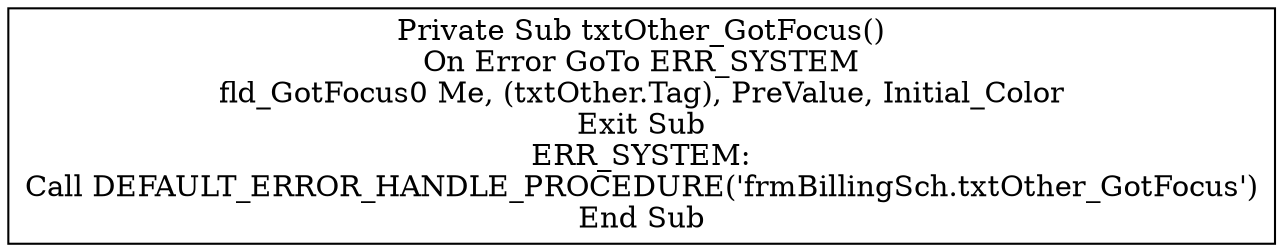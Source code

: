digraph G{
Node_1 [ label ="Private Sub txtOther_GotFocus()\nOn Error GoTo ERR_SYSTEM\nfld_GotFocus0 Me, (txtOther.Tag), PreValue, Initial_Color\nExit Sub\nERR_SYSTEM:\nCall DEFAULT_ERROR_HANDLE_PROCEDURE('frmBillingSch.txtOther_GotFocus')\nEnd Sub",shape="box"];
}
